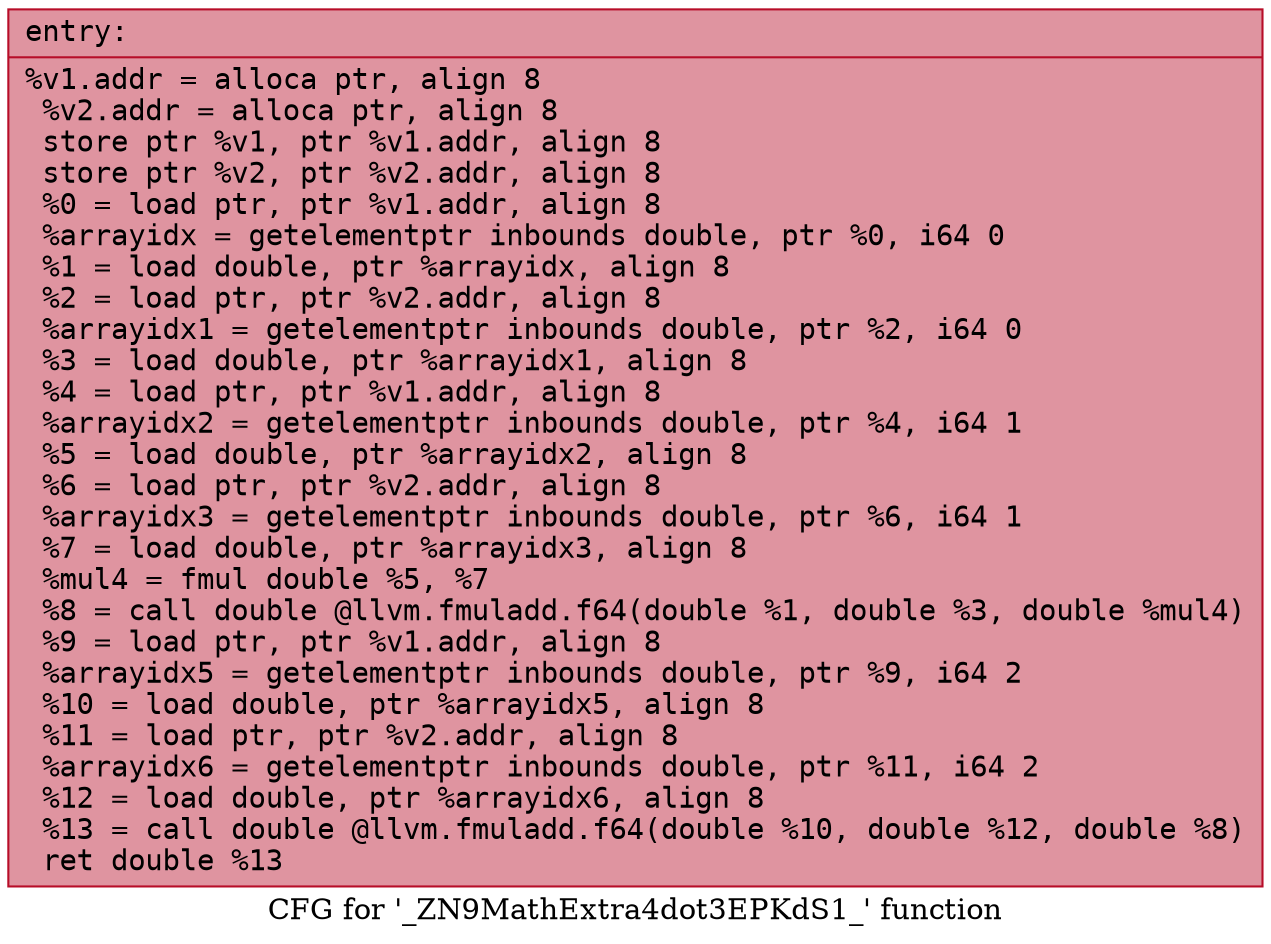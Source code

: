 digraph "CFG for '_ZN9MathExtra4dot3EPKdS1_' function" {
	label="CFG for '_ZN9MathExtra4dot3EPKdS1_' function";

	Node0x556ee256d850 [shape=record,color="#b70d28ff", style=filled, fillcolor="#b70d2870" fontname="Courier",label="{entry:\l|  %v1.addr = alloca ptr, align 8\l  %v2.addr = alloca ptr, align 8\l  store ptr %v1, ptr %v1.addr, align 8\l  store ptr %v2, ptr %v2.addr, align 8\l  %0 = load ptr, ptr %v1.addr, align 8\l  %arrayidx = getelementptr inbounds double, ptr %0, i64 0\l  %1 = load double, ptr %arrayidx, align 8\l  %2 = load ptr, ptr %v2.addr, align 8\l  %arrayidx1 = getelementptr inbounds double, ptr %2, i64 0\l  %3 = load double, ptr %arrayidx1, align 8\l  %4 = load ptr, ptr %v1.addr, align 8\l  %arrayidx2 = getelementptr inbounds double, ptr %4, i64 1\l  %5 = load double, ptr %arrayidx2, align 8\l  %6 = load ptr, ptr %v2.addr, align 8\l  %arrayidx3 = getelementptr inbounds double, ptr %6, i64 1\l  %7 = load double, ptr %arrayidx3, align 8\l  %mul4 = fmul double %5, %7\l  %8 = call double @llvm.fmuladd.f64(double %1, double %3, double %mul4)\l  %9 = load ptr, ptr %v1.addr, align 8\l  %arrayidx5 = getelementptr inbounds double, ptr %9, i64 2\l  %10 = load double, ptr %arrayidx5, align 8\l  %11 = load ptr, ptr %v2.addr, align 8\l  %arrayidx6 = getelementptr inbounds double, ptr %11, i64 2\l  %12 = load double, ptr %arrayidx6, align 8\l  %13 = call double @llvm.fmuladd.f64(double %10, double %12, double %8)\l  ret double %13\l}"];
}

